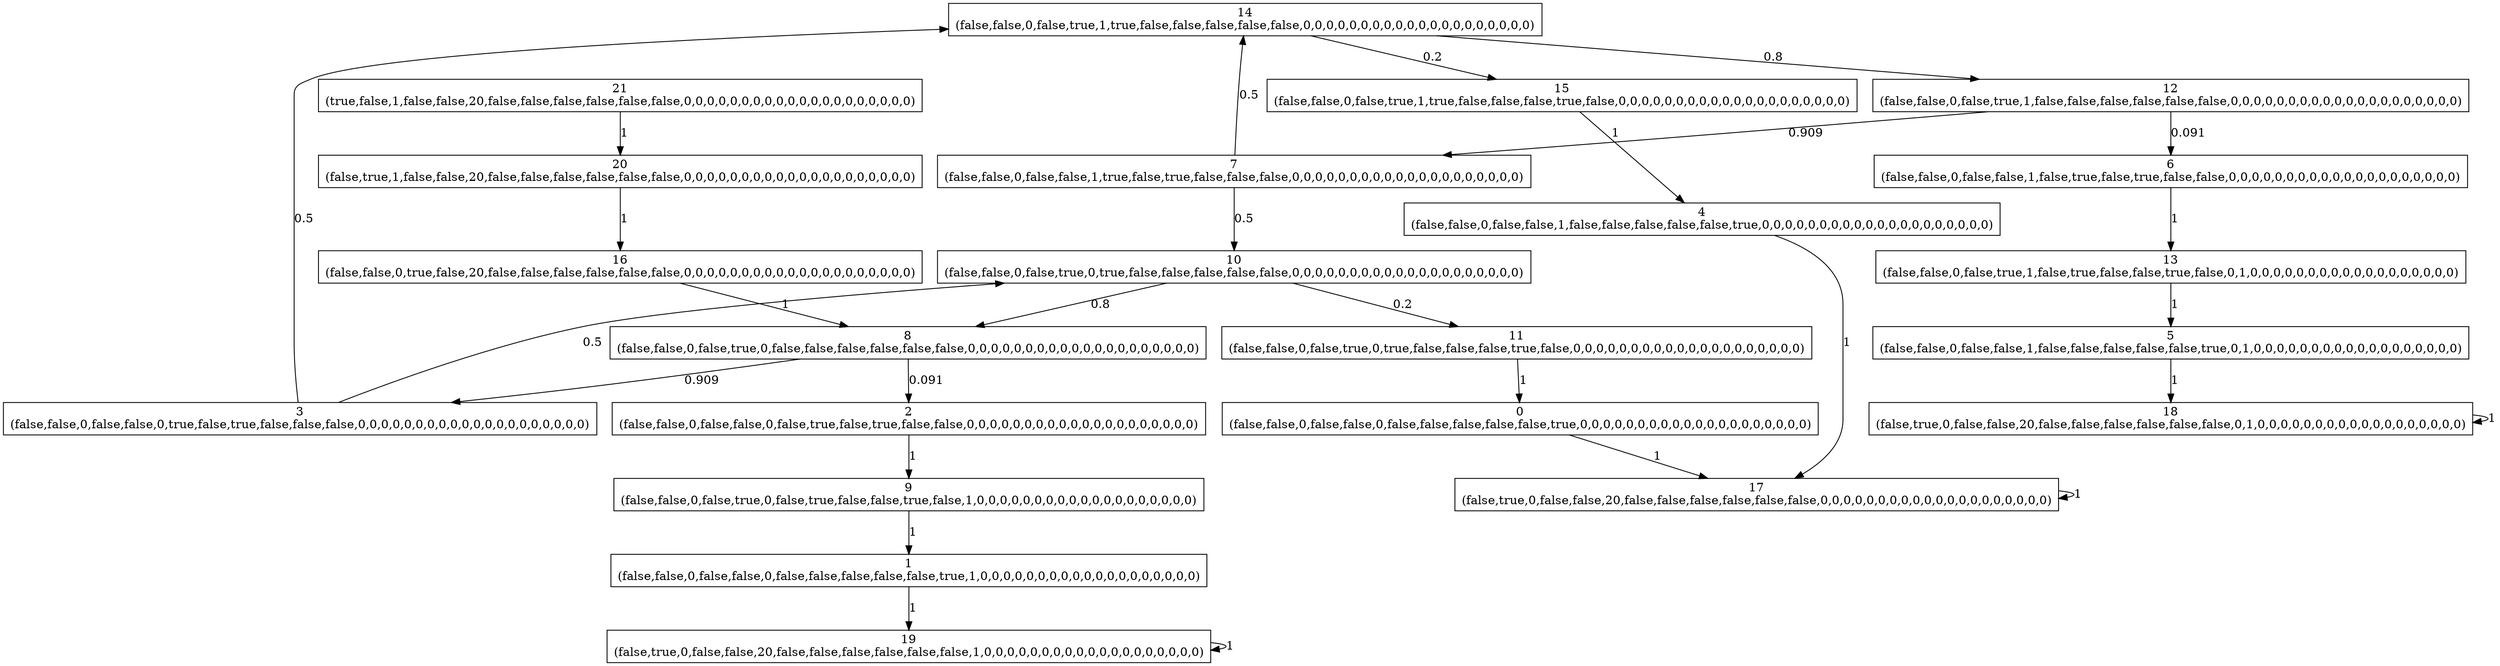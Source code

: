 digraph P {
node [shape=box];
0 -> 17 [ label="1" ];
1 -> 19 [ label="1" ];
2 -> 9 [ label="1" ];
3 -> 10 [ label="0.5" ];
3 -> 14 [ label="0.5" ];
4 -> 17 [ label="1" ];
5 -> 18 [ label="1" ];
6 -> 13 [ label="1" ];
7 -> 10 [ label="0.5" ];
7 -> 14 [ label="0.5" ];
8 -> 2 [ label="0.091" ];
8 -> 3 [ label="0.909" ];
9 -> 1 [ label="1" ];
10 -> 8 [ label="0.8" ];
10 -> 11 [ label="0.2" ];
11 -> 0 [ label="1" ];
12 -> 6 [ label="0.091" ];
12 -> 7 [ label="0.909" ];
13 -> 5 [ label="1" ];
14 -> 12 [ label="0.8" ];
14 -> 15 [ label="0.2" ];
15 -> 4 [ label="1" ];
16 -> 8 [ label="1" ];
17 -> 17 [ label="1" ];
18 -> 18 [ label="1" ];
19 -> 19 [ label="1" ];
20 -> 16 [ label="1" ];
21 -> 20 [ label="1" ];
0 [label="0\n(false,false,0,false,false,0,false,false,false,false,false,true,0,0,0,0,0,0,0,0,0,0,0,0,0,0,0,0,0,0,0,0)"];
1 [label="1\n(false,false,0,false,false,0,false,false,false,false,false,true,1,0,0,0,0,0,0,0,0,0,0,0,0,0,0,0,0,0,0,0)"];
2 [label="2\n(false,false,0,false,false,0,false,true,false,true,false,false,0,0,0,0,0,0,0,0,0,0,0,0,0,0,0,0,0,0,0,0)"];
3 [label="3\n(false,false,0,false,false,0,true,false,true,false,false,false,0,0,0,0,0,0,0,0,0,0,0,0,0,0,0,0,0,0,0,0)"];
4 [label="4\n(false,false,0,false,false,1,false,false,false,false,false,true,0,0,0,0,0,0,0,0,0,0,0,0,0,0,0,0,0,0,0,0)"];
5 [label="5\n(false,false,0,false,false,1,false,false,false,false,false,true,0,1,0,0,0,0,0,0,0,0,0,0,0,0,0,0,0,0,0,0)"];
6 [label="6\n(false,false,0,false,false,1,false,true,false,true,false,false,0,0,0,0,0,0,0,0,0,0,0,0,0,0,0,0,0,0,0,0)"];
7 [label="7\n(false,false,0,false,false,1,true,false,true,false,false,false,0,0,0,0,0,0,0,0,0,0,0,0,0,0,0,0,0,0,0,0)"];
8 [label="8\n(false,false,0,false,true,0,false,false,false,false,false,false,0,0,0,0,0,0,0,0,0,0,0,0,0,0,0,0,0,0,0,0)"];
9 [label="9\n(false,false,0,false,true,0,false,true,false,false,true,false,1,0,0,0,0,0,0,0,0,0,0,0,0,0,0,0,0,0,0,0)"];
10 [label="10\n(false,false,0,false,true,0,true,false,false,false,false,false,0,0,0,0,0,0,0,0,0,0,0,0,0,0,0,0,0,0,0,0)"];
11 [label="11\n(false,false,0,false,true,0,true,false,false,false,true,false,0,0,0,0,0,0,0,0,0,0,0,0,0,0,0,0,0,0,0,0)"];
12 [label="12\n(false,false,0,false,true,1,false,false,false,false,false,false,0,0,0,0,0,0,0,0,0,0,0,0,0,0,0,0,0,0,0,0)"];
13 [label="13\n(false,false,0,false,true,1,false,true,false,false,true,false,0,1,0,0,0,0,0,0,0,0,0,0,0,0,0,0,0,0,0,0)"];
14 [label="14\n(false,false,0,false,true,1,true,false,false,false,false,false,0,0,0,0,0,0,0,0,0,0,0,0,0,0,0,0,0,0,0,0)"];
15 [label="15\n(false,false,0,false,true,1,true,false,false,false,true,false,0,0,0,0,0,0,0,0,0,0,0,0,0,0,0,0,0,0,0,0)"];
16 [label="16\n(false,false,0,true,false,20,false,false,false,false,false,false,0,0,0,0,0,0,0,0,0,0,0,0,0,0,0,0,0,0,0,0)"];
17 [label="17\n(false,true,0,false,false,20,false,false,false,false,false,false,0,0,0,0,0,0,0,0,0,0,0,0,0,0,0,0,0,0,0,0)"];
18 [label="18\n(false,true,0,false,false,20,false,false,false,false,false,false,0,1,0,0,0,0,0,0,0,0,0,0,0,0,0,0,0,0,0,0)"];
19 [label="19\n(false,true,0,false,false,20,false,false,false,false,false,false,1,0,0,0,0,0,0,0,0,0,0,0,0,0,0,0,0,0,0,0)"];
20 [label="20\n(false,true,1,false,false,20,false,false,false,false,false,false,0,0,0,0,0,0,0,0,0,0,0,0,0,0,0,0,0,0,0,0)"];
21 [label="21\n(true,false,1,false,false,20,false,false,false,false,false,false,0,0,0,0,0,0,0,0,0,0,0,0,0,0,0,0,0,0,0,0)"];
}
